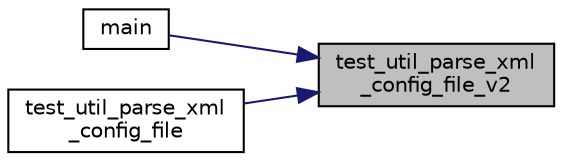 digraph "test_util_parse_xml_config_file_v2"
{
 // LATEX_PDF_SIZE
  edge [fontname="Helvetica",fontsize="10",labelfontname="Helvetica",labelfontsize="10"];
  node [fontname="Helvetica",fontsize="10",shape=record];
  rankdir="RL";
  Node1 [label="test_util_parse_xml\l_config_file_v2",height=0.2,width=0.4,color="black", fillcolor="grey75", style="filled", fontcolor="black",tooltip=" "];
  Node1 -> Node2 [dir="back",color="midnightblue",fontsize="10",style="solid"];
  Node2 [label="main",height=0.2,width=0.4,color="black", fillcolor="white", style="filled",URL="$qcarcam__test_8cpp.html#a3c04138a5bfe5d72780bb7e82a18e627",tooltip=" "];
  Node1 -> Node3 [dir="back",color="midnightblue",fontsize="10",style="solid"];
  Node3 [label="test_util_parse_xml\l_config_file",height=0.2,width=0.4,color="black", fillcolor="white", style="filled",URL="$test__util_8h.html#aa76c3d78a6f1c80d47b32e56d3daaced",tooltip="Parse XML config file for qcarcam_test."];
}
